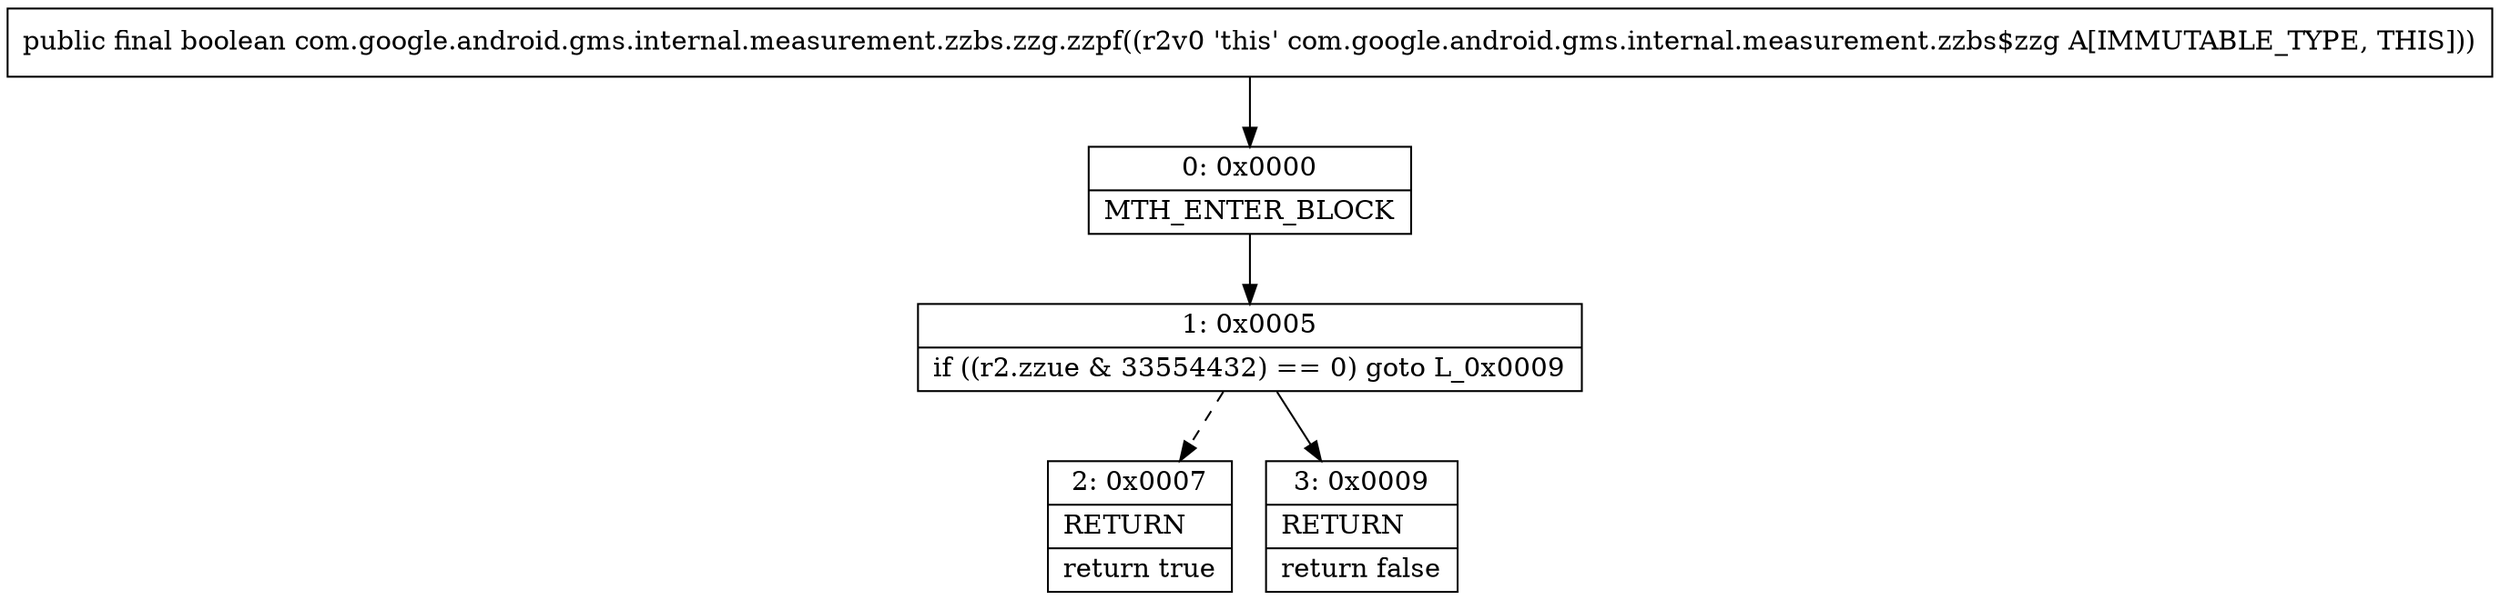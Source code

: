 digraph "CFG forcom.google.android.gms.internal.measurement.zzbs.zzg.zzpf()Z" {
Node_0 [shape=record,label="{0\:\ 0x0000|MTH_ENTER_BLOCK\l}"];
Node_1 [shape=record,label="{1\:\ 0x0005|if ((r2.zzue & 33554432) == 0) goto L_0x0009\l}"];
Node_2 [shape=record,label="{2\:\ 0x0007|RETURN\l|return true\l}"];
Node_3 [shape=record,label="{3\:\ 0x0009|RETURN\l|return false\l}"];
MethodNode[shape=record,label="{public final boolean com.google.android.gms.internal.measurement.zzbs.zzg.zzpf((r2v0 'this' com.google.android.gms.internal.measurement.zzbs$zzg A[IMMUTABLE_TYPE, THIS])) }"];
MethodNode -> Node_0;
Node_0 -> Node_1;
Node_1 -> Node_2[style=dashed];
Node_1 -> Node_3;
}

